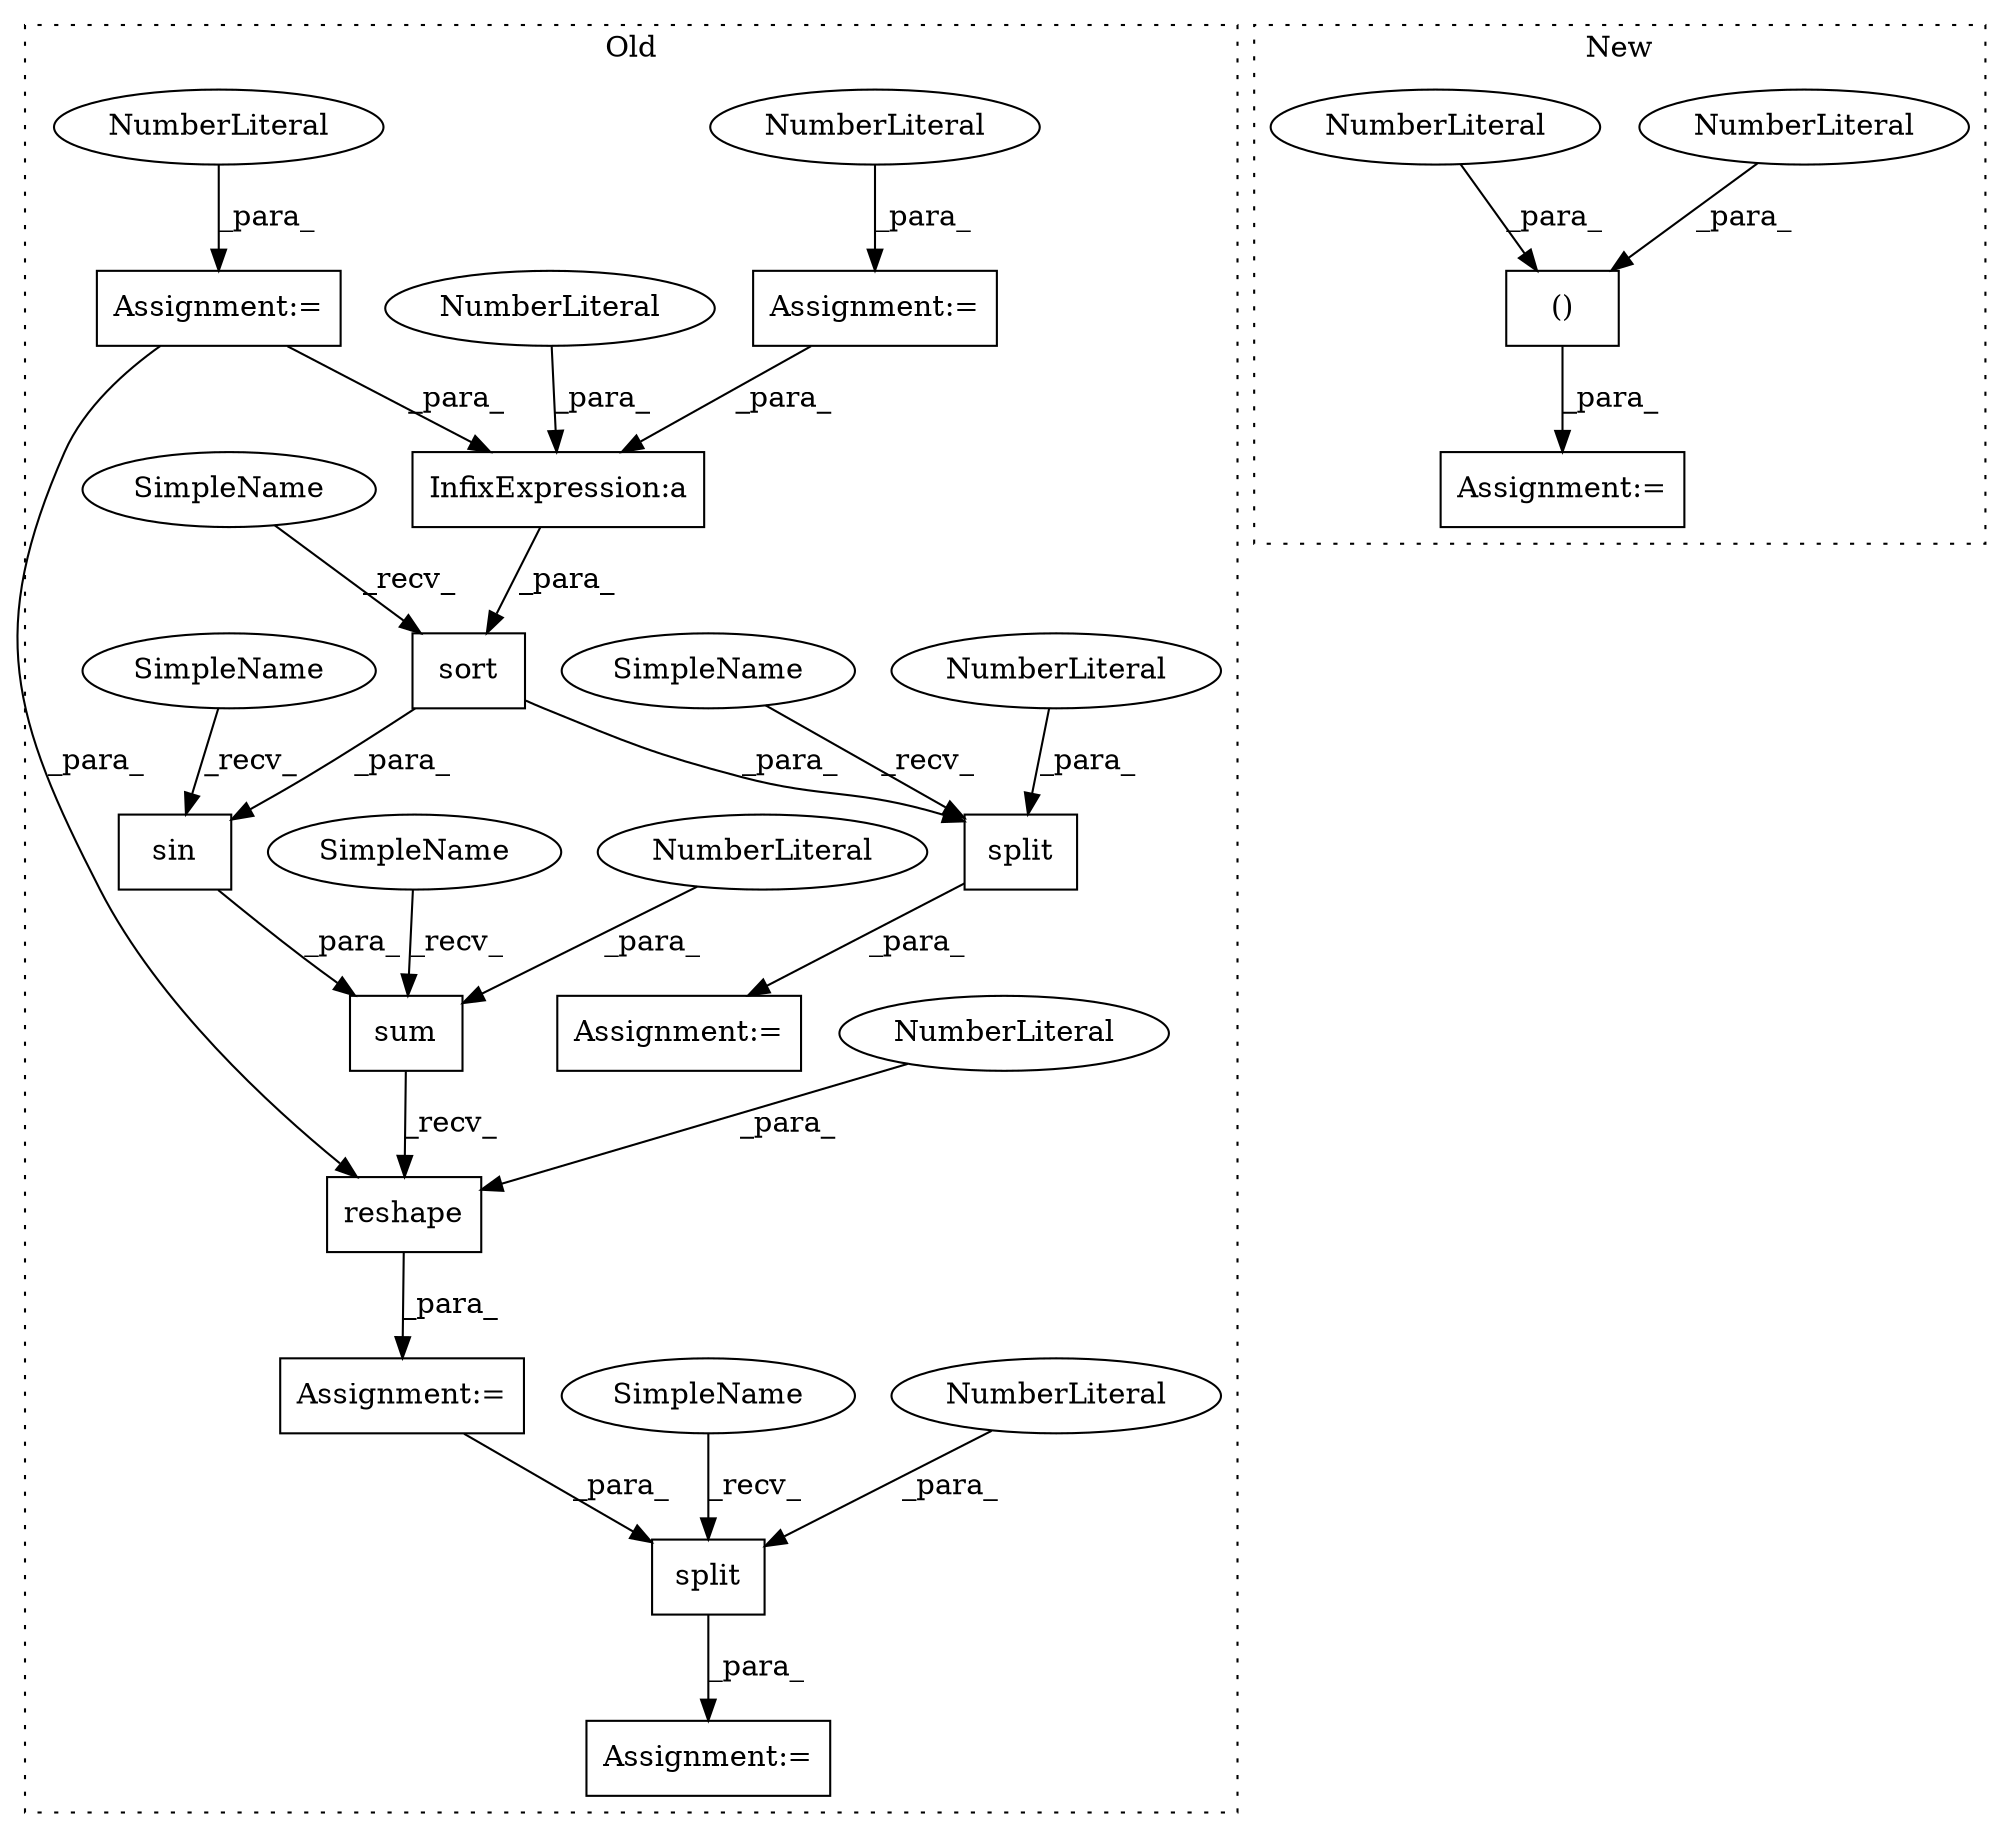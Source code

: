 digraph G {
subgraph cluster0 {
1 [label="sort" a="32" s="2583,2623" l="5,1" shape="box"];
3 [label="Assignment:=" a="7" s="2748" l="2" shape="box"];
4 [label="Assignment:=" a="7" s="2631" l="1" shape="box"];
7 [label="InfixExpression:a" a="27" s="2590" l="3" shape="box"];
9 [label="NumberLiteral" a="34" s="2588" l="2" shape="ellipse"];
10 [label="split" a="32" s="2756,2765" l="6,1" shape="box"];
11 [label="NumberLiteral" a="34" s="2764" l="1" shape="ellipse"];
12 [label="split" a="32" s="2710,2719" l="6,1" shape="box"];
13 [label="NumberLiteral" a="34" s="2718" l="1" shape="ellipse"];
14 [label="sin" a="32" s="2648,2653" l="4,1" shape="box"];
15 [label="sum" a="32" s="2638,2656" l="4,1" shape="box"];
16 [label="NumberLiteral" a="34" s="2655" l="1" shape="ellipse"];
17 [label="reshape" a="32" s="2658,2673" l="8,1" shape="box"];
18 [label="NumberLiteral" a="34" s="2672" l="1" shape="ellipse"];
19 [label="Assignment:=" a="7" s="2702" l="2" shape="box"];
20 [label="Assignment:=" a="7" s="2567" l="1" shape="box"];
21 [label="NumberLiteral" a="34" s="2568" l="1" shape="ellipse"];
22 [label="Assignment:=" a="7" s="2552" l="1" shape="box"];
23 [label="NumberLiteral" a="34" s="2553" l="3" shape="ellipse"];
24 [label="SimpleName" a="42" s="2704" l="5" shape="ellipse"];
25 [label="SimpleName" a="42" s="2577" l="5" shape="ellipse"];
26 [label="SimpleName" a="42" s="2642" l="5" shape="ellipse"];
27 [label="SimpleName" a="42" s="2750" l="5" shape="ellipse"];
28 [label="SimpleName" a="42" s="2632" l="5" shape="ellipse"];
label = "Old";
style="dotted";
}
subgraph cluster1 {
2 [label="()" a="106" s="2097" l="17" shape="box"];
5 [label="Assignment:=" a="7" s="2090" l="7" shape="box"];
6 [label="NumberLiteral" a="34" s="2113" l="1" shape="ellipse"];
8 [label="NumberLiteral" a="34" s="2097" l="3" shape="ellipse"];
label = "New";
style="dotted";
}
1 -> 14 [label="_para_"];
1 -> 12 [label="_para_"];
2 -> 5 [label="_para_"];
4 -> 10 [label="_para_"];
6 -> 2 [label="_para_"];
7 -> 1 [label="_para_"];
8 -> 2 [label="_para_"];
9 -> 7 [label="_para_"];
10 -> 3 [label="_para_"];
11 -> 10 [label="_para_"];
12 -> 19 [label="_para_"];
13 -> 12 [label="_para_"];
14 -> 15 [label="_para_"];
15 -> 17 [label="_recv_"];
16 -> 15 [label="_para_"];
17 -> 4 [label="_para_"];
18 -> 17 [label="_para_"];
20 -> 7 [label="_para_"];
21 -> 20 [label="_para_"];
22 -> 17 [label="_para_"];
22 -> 7 [label="_para_"];
23 -> 22 [label="_para_"];
24 -> 12 [label="_recv_"];
25 -> 1 [label="_recv_"];
26 -> 14 [label="_recv_"];
27 -> 10 [label="_recv_"];
28 -> 15 [label="_recv_"];
}